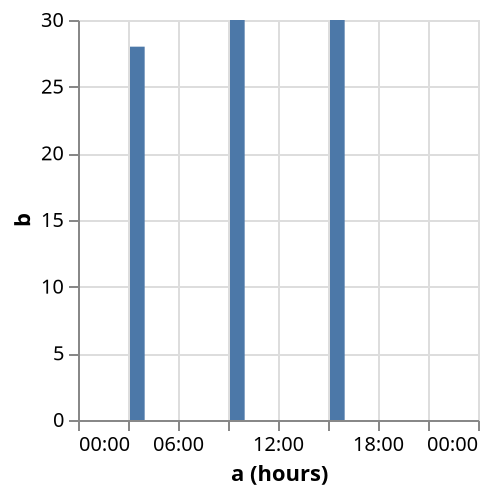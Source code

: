 {
  "$schema": "https://vega.github.io/schema/vega/v5.json",
  "description": "Customizing time scale domain.",
  "background": "white",
  "padding": 5,
  "width": 200,
  "height": 200,
  "style": "cell",
  "data": [
    {
      "name": "source_0",
      "values": [
        {"a": "December 17, 1995 03:00:00", "b": 28},
        {"a": "December 17, 1995 09:00:00", "b": 30},
        {"a": "December 17, 1995 15:00:00", "b": 30}
      ]
    },
    {
      "name": "data_0",
      "source": "source_0",
      "transform": [
        {"type": "formula", "expr": "toDate(datum[\"a\"])", "as": "a"},
        {
          "field": "a",
          "type": "timeunit",
          "units": ["hours"],
          "as": ["hours_a", "hours_a_end"]
        },
        {
          "type": "stack",
          "groupby": ["hours_a"],
          "field": "b",
          "sort": {"field": [], "order": []},
          "as": ["b_start", "b_end"],
          "offset": "zero"
        },
        {
          "type": "filter",
          "expr": "(isDate(datum[\"hours_a\"]) || (isValid(datum[\"hours_a\"]) && isFinite(+datum[\"hours_a\"]))) && isValid(datum[\"b\"]) && isFinite(+datum[\"b\"])"
        }
      ]
    }
  ],
  "marks": [
    {
      "name": "marks",
      "type": "rect",
      "style": ["bar"],
      "from": {"data": "data_0"},
      "encode": {
        "update": {
          "fill": {"value": "#4c78a8"},
          "ariaRoleDescription": {"value": "bar"},
          "description": {
            "signal": "\"a (hours): \" + (timeFormat(datum[\"hours_a\"], timeUnitSpecifier([\"hours\"], {\"year-month\":\"%b %Y \",\"year-month-date\":\"%b %d, %Y \"}))) + \"; b: \" + (format(datum[\"b\"], \"\"))"
          },
          "x2": {
            "scale": "x",
            "field": "hours_a",
            "offset": {
              "signal": "0.5 + (abs(scale(\"x\", datum[\"hours_a_end\"]) - scale(\"x\", datum[\"hours_a\"])) < 0.25 ? -0.5 * (0.25 - (abs(scale(\"x\", datum[\"hours_a_end\"]) - scale(\"x\", datum[\"hours_a\"])))) : 0.5)"
            }
          },
          "x": {
            "scale": "x",
            "field": "hours_a_end",
            "offset": {
              "signal": "0.5 + (abs(scale(\"x\", datum[\"hours_a_end\"]) - scale(\"x\", datum[\"hours_a\"])) < 0.25 ? 0.5 * (0.25 - (abs(scale(\"x\", datum[\"hours_a_end\"]) - scale(\"x\", datum[\"hours_a\"])))) : -0.5)"
            }
          },
          "y": {"scale": "y", "field": "b_end"},
          "y2": {"scale": "y", "field": "b_start"}
        }
      }
    }
  ],
  "scales": [
    {
      "name": "x",
      "type": "time",
      "domain": {
        "fields": [
          {"signal": "{data: datetime(2012, 0, 1, 0, 0, 0, 0)}"},
          {"signal": "{data: datetime(2012, 0, 1, 24, 0, 0, 0)}"}
        ]
      },
      "range": [0, {"signal": "width"}]
    },
    {
      "name": "y",
      "type": "linear",
      "domain": {"data": "data_0", "fields": ["b_start", "b_end"]},
      "range": [{"signal": "height"}, 0],
      "nice": true,
      "zero": true
    }
  ],
  "axes": [
    {
      "scale": "x",
      "orient": "bottom",
      "gridScale": "y",
      "grid": true,
      "tickMinStep": {
        "signal": "datetime(2001, 0, 1, 1, 0, 0, 0) - datetime(2001, 0, 1, 0, 0, 0, 0)"
      },
      "domain": false,
      "labels": false,
      "aria": false,
      "maxExtent": 0,
      "minExtent": 0,
      "ticks": false,
      "zindex": 0
    },
    {
      "scale": "y",
      "orient": "left",
      "gridScale": "x",
      "grid": true,
      "tickCount": {"signal": "ceil(height/40)"},
      "domain": false,
      "labels": false,
      "aria": false,
      "maxExtent": 0,
      "minExtent": 0,
      "ticks": false,
      "zindex": 0
    },
    {
      "scale": "x",
      "orient": "bottom",
      "grid": false,
      "title": "a (hours)",
      "format": {
        "signal": "timeUnitSpecifier([\"hours\"], {\"year-month\":\"%b %Y \",\"year-month-date\":\"%b %d, %Y \"})"
      },
      "labelFlush": true,
      "labelOverlap": true,
      "tickMinStep": {
        "signal": "datetime(2001, 0, 1, 1, 0, 0, 0) - datetime(2001, 0, 1, 0, 0, 0, 0)"
      },
      "zindex": 0
    },
    {
      "scale": "y",
      "orient": "left",
      "grid": false,
      "title": "b",
      "labelOverlap": true,
      "tickCount": {"signal": "ceil(height/40)"},
      "zindex": 0
    }
  ]
}

